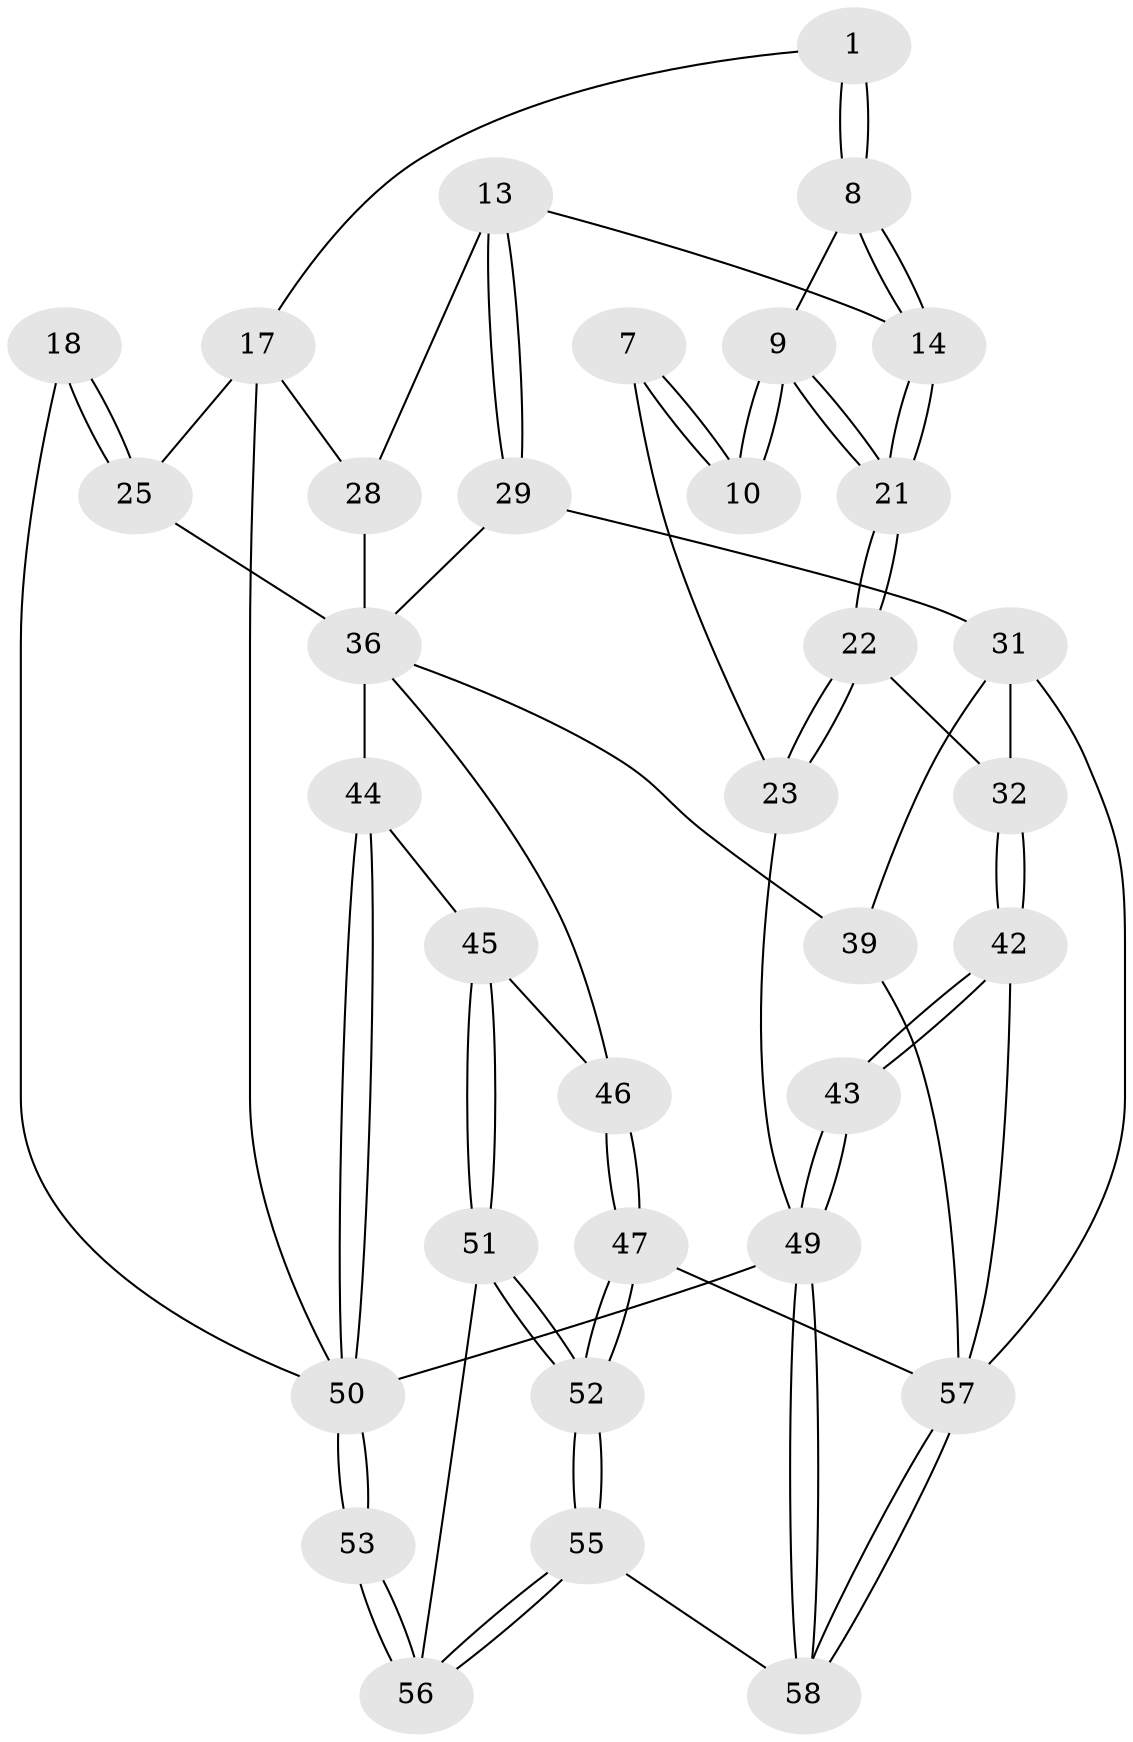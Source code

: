 // original degree distribution, {3: 0.034482758620689655, 4: 0.29310344827586204, 6: 0.25862068965517243, 5: 0.41379310344827586}
// Generated by graph-tools (version 1.1) at 2025/06/03/04/25 22:06:25]
// undirected, 34 vertices, 77 edges
graph export_dot {
graph [start="1"]
  node [color=gray90,style=filled];
  1 [pos="+0.34173950916750034+0"];
  7 [pos="+0+0"];
  8 [pos="+0.2163479328309468+0.2627181137676809"];
  9 [pos="+0.1871065415675629+0.266330025639762"];
  10 [pos="+0.15156994975974403+0.24346684672406319"];
  13 [pos="+0.34854684798984725+0.36670026215175244"];
  14 [pos="+0.28005951657290235+0.31754284647559106"];
  17 [pos="+0.5630921536459834+0.31492746003560546",super="+11+16"];
  18 [pos="+1+0.3672907028681602"];
  21 [pos="+0.0770997547882267+0.4226799143641108"];
  22 [pos="+0.01041375211953555+0.5063266086194766"];
  23 [pos="+0+0.508984684799536",super="+20"];
  25 [pos="+0.7510382676460264+0.3819893396288532"];
  28 [pos="+0.5061395171065929+0.49799648904680754",super="+27+12"];
  29 [pos="+0.29176147201667985+0.4712494058087532"];
  31 [pos="+0.16447577924632387+0.5327721128162214",super="+30"];
  32 [pos="+0.049879804240409886+0.5157635663689704"];
  36 [pos="+0.5489717550807888+0.6175278183942216",super="+34+35+26"];
  39 [pos="+0.403461641947468+0.7604269523292206",super="+38"];
  42 [pos="+0.19551889746176218+0.8466930968735809"];
  43 [pos="+0+0.9965640777218571"];
  44 [pos="+1+0.5668989274592449",super="+37"];
  45 [pos="+0.9235140446506324+0.6882383599860764"];
  46 [pos="+0.7766197206439884+0.6833642134018532"];
  47 [pos="+0.5250707210919929+0.8396651976776566"];
  49 [pos="+0+1",super="+5+24"];
  50 [pos="+1+1",super="+19"];
  51 [pos="+0.9146786425806821+0.7046751010306898"];
  52 [pos="+0.5983640751145176+0.9377640011505652"];
  53 [pos="+1+1"];
  55 [pos="+0.6613497854796481+1"];
  56 [pos="+0.7111511472735922+1",super="+54"];
  57 [pos="+0.30220945090316687+1",super="+41+40+48"];
  58 [pos="+0.31366405886500826+1"];
  1 -- 8;
  1 -- 8;
  1 -- 17;
  7 -- 10;
  7 -- 10;
  7 -- 23;
  8 -- 9;
  8 -- 14;
  8 -- 14;
  9 -- 10;
  9 -- 10;
  9 -- 21;
  9 -- 21;
  13 -- 14;
  13 -- 29;
  13 -- 29;
  13 -- 28;
  14 -- 21;
  14 -- 21;
  17 -- 28 [weight=2];
  17 -- 50 [weight=2];
  17 -- 25;
  18 -- 25;
  18 -- 25;
  18 -- 50 [weight=2];
  21 -- 22;
  21 -- 22;
  22 -- 23;
  22 -- 23;
  22 -- 32;
  23 -- 49 [weight=2];
  25 -- 36;
  28 -- 36 [weight=2];
  29 -- 36;
  29 -- 31;
  31 -- 32;
  31 -- 57;
  31 -- 39;
  32 -- 42;
  32 -- 42;
  36 -- 46;
  36 -- 44;
  36 -- 39;
  39 -- 57 [weight=2];
  42 -- 43;
  42 -- 43;
  42 -- 57;
  43 -- 49 [weight=2];
  43 -- 49;
  44 -- 45;
  44 -- 50 [weight=2];
  44 -- 50;
  45 -- 46;
  45 -- 51;
  45 -- 51;
  46 -- 47;
  46 -- 47;
  47 -- 52;
  47 -- 52;
  47 -- 57;
  49 -- 58;
  49 -- 58;
  49 -- 50 [weight=2];
  50 -- 53;
  50 -- 53;
  51 -- 52;
  51 -- 52;
  51 -- 56;
  52 -- 55;
  52 -- 55;
  53 -- 56 [weight=2];
  53 -- 56;
  55 -- 56;
  55 -- 56;
  55 -- 58;
  57 -- 58;
  57 -- 58;
}
